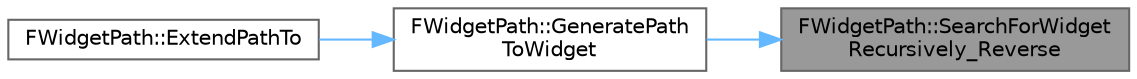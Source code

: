 digraph "FWidgetPath::SearchForWidgetRecursively_Reverse"
{
 // INTERACTIVE_SVG=YES
 // LATEX_PDF_SIZE
  bgcolor="transparent";
  edge [fontname=Helvetica,fontsize=10,labelfontname=Helvetica,labelfontsize=10];
  node [fontname=Helvetica,fontsize=10,shape=box,height=0.2,width=0.4];
  rankdir="RL";
  Node1 [id="Node000001",label="FWidgetPath::SearchForWidget\lRecursively_Reverse",height=0.2,width=0.4,color="gray40", fillcolor="grey60", style="filled", fontcolor="black",tooltip="Identical to SearchForWidgetRecursively, but iterates in reverse order."];
  Node1 -> Node2 [id="edge1_Node000001_Node000002",dir="back",color="steelblue1",style="solid",tooltip=" "];
  Node2 [id="Node000002",label="FWidgetPath::GeneratePath\lToWidget",height=0.2,width=0.4,color="grey40", fillcolor="white", style="filled",URL="$df/d39/classFWidgetPath.html#a67cd0db4189d2249975c4c3626607f61",tooltip="Generate a path from FromWidget to WidgetToFind."];
  Node2 -> Node3 [id="edge2_Node000002_Node000003",dir="back",color="steelblue1",style="solid",tooltip=" "];
  Node3 [id="Node000003",label="FWidgetPath::ExtendPathTo",height=0.2,width=0.4,color="grey40", fillcolor="white", style="filled",URL="$df/d39/classFWidgetPath.html#a5ea529429e756d34b37dc26b62d4b7eb",tooltip="Extend the current path such that it reaches some widget that qualifies as a Match The widget to matc..."];
}
